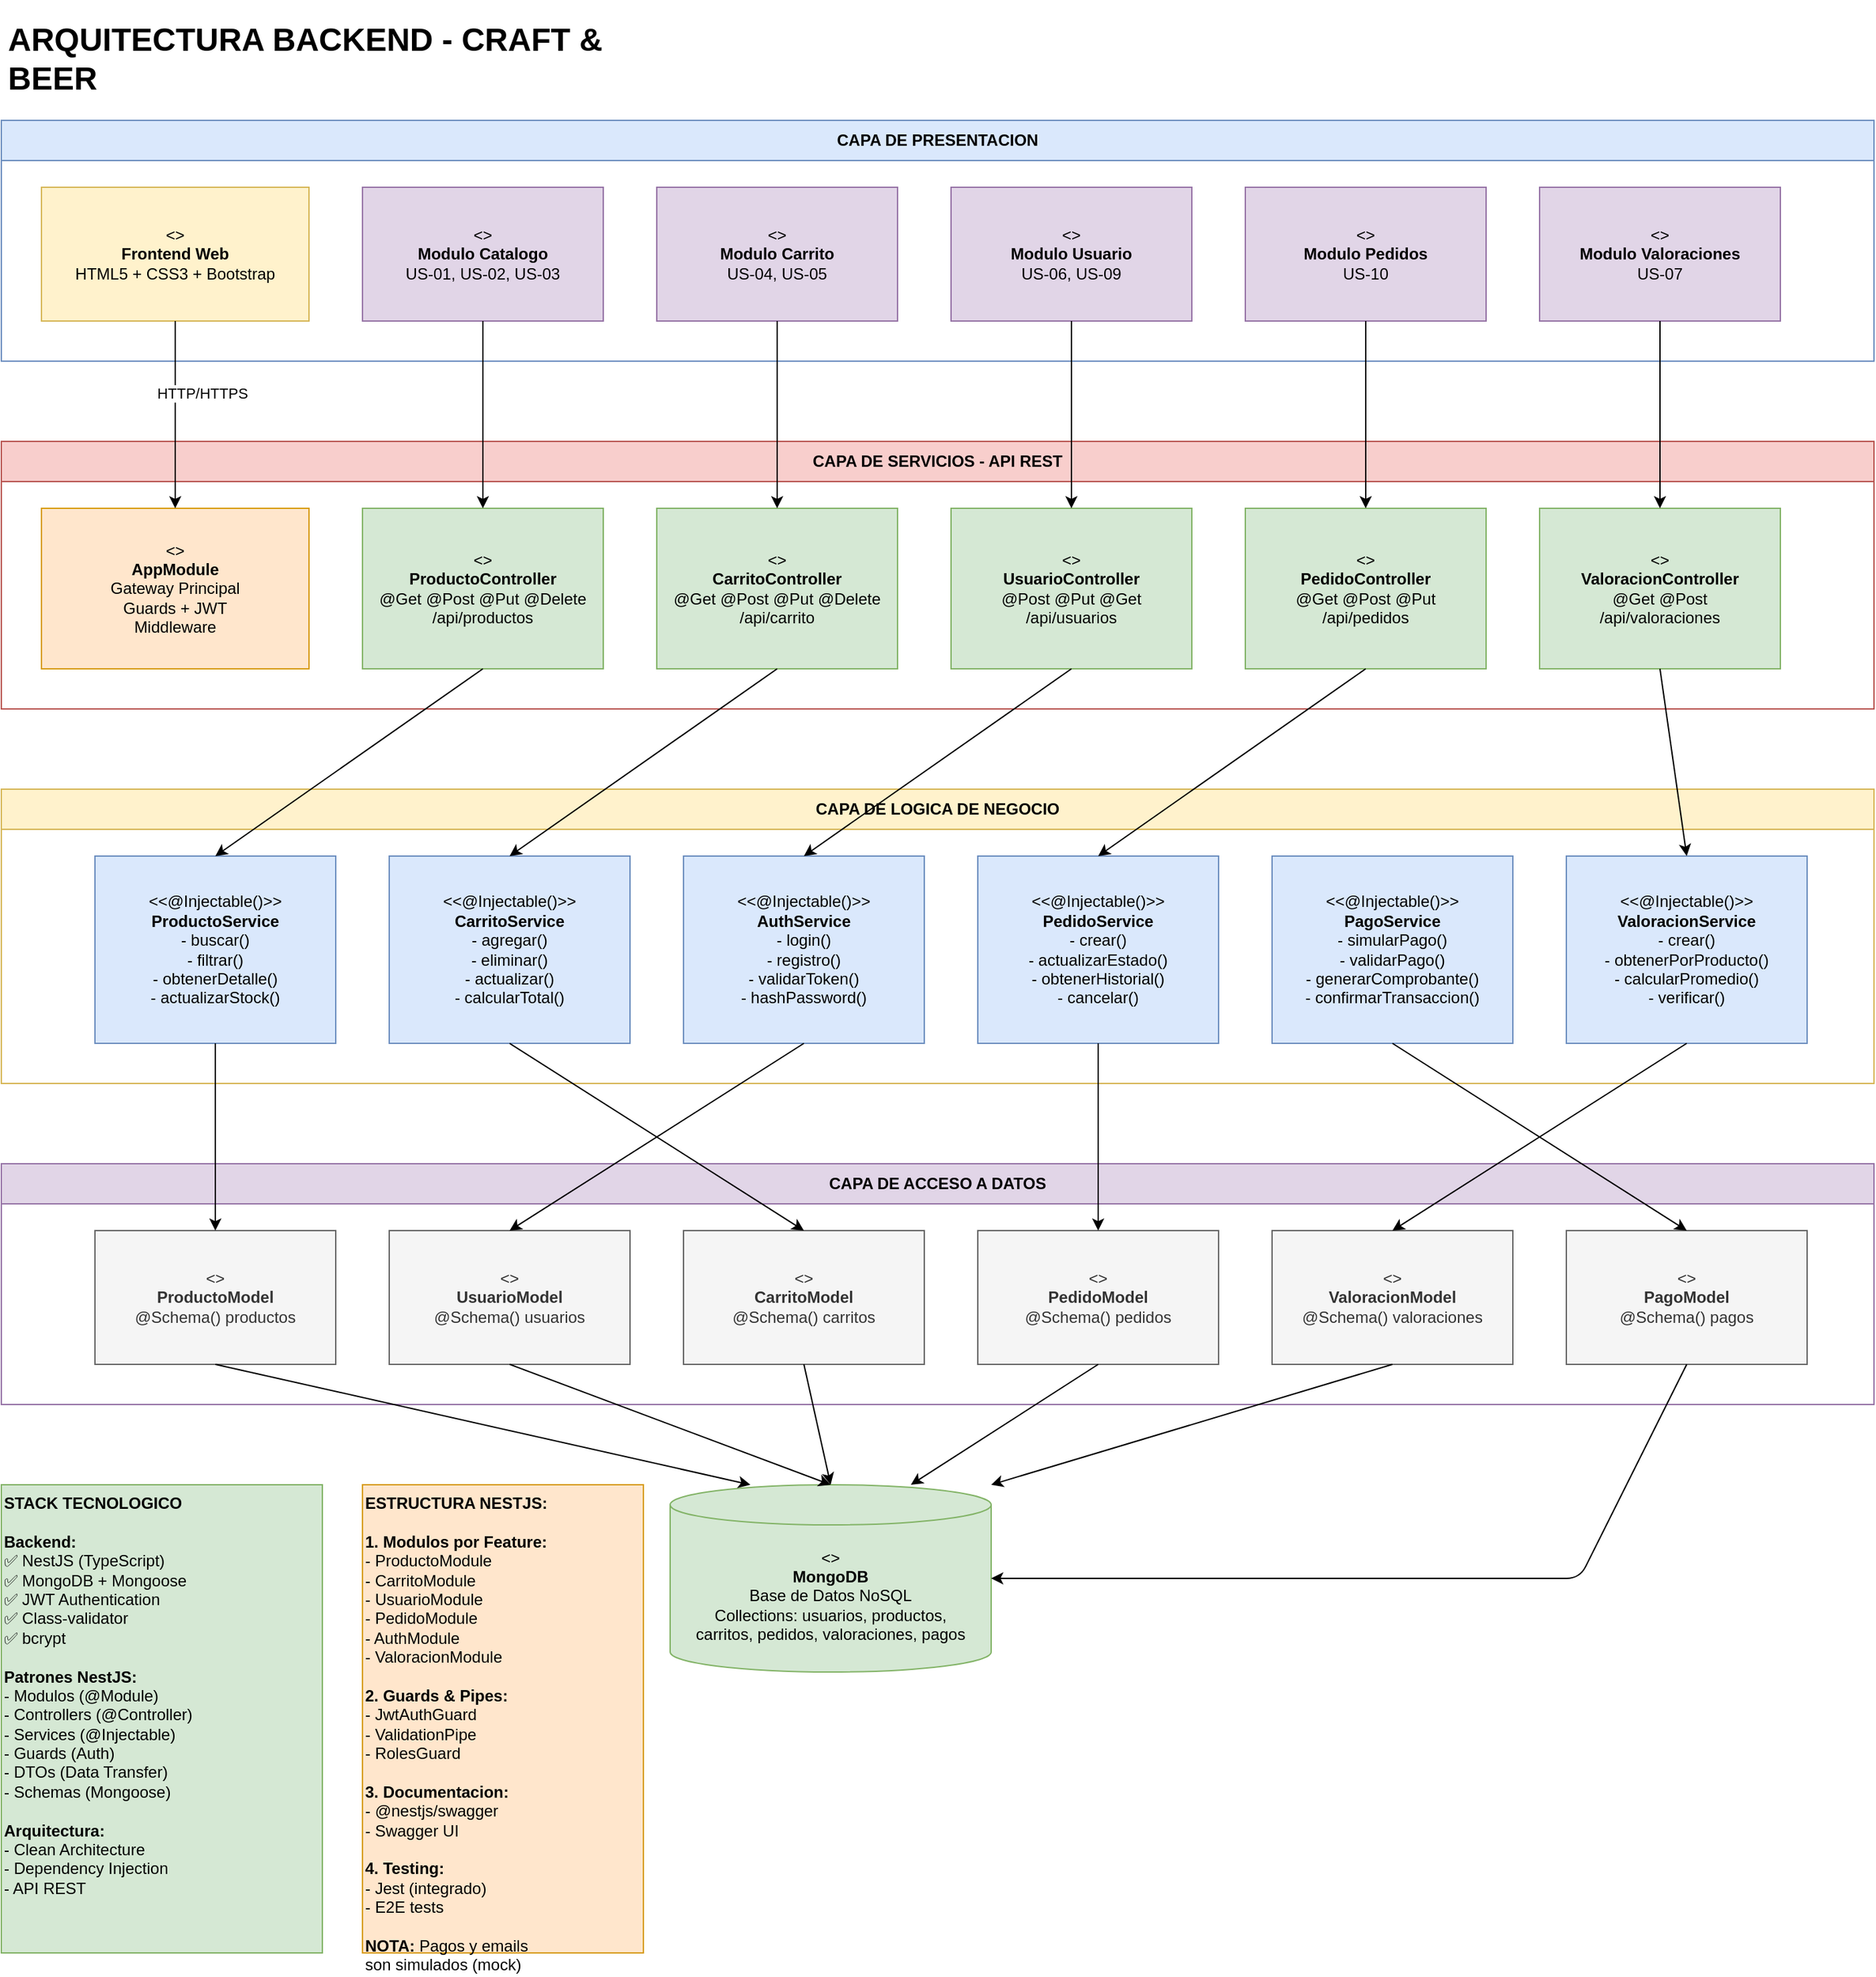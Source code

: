 <mxfile>
    <diagram id="ComponentDiagram" name="Diagrama Componentes Backend">
        <mxGraphModel dx="1422" dy="794" grid="1" gridSize="10" guides="1" tooltips="1" connect="1" arrows="1" fold="1" page="1" pageScale="1" pageWidth="1600" pageHeight="1400" math="0" shadow="0">
            <root>
                <mxCell id="0"/>
                <mxCell id="1" parent="0"/>
                
                <!-- TITULO -->
                <mxCell id="2" value="&lt;h1&gt;ARQUITECTURA BACKEND - CRAFT &amp;amp; BEER&lt;/h1&gt;&lt;p&gt;NestJS + TypeScript + MongoDB&lt;/p&gt;" style="text;html=1;strokeColor=none;fillColor=none;spacing=5;spacingTop=-20;whiteSpace=wrap;overflow=hidden;rounded=0;" vertex="1" parent="1">
                    <mxGeometry x="80" y="20" width="500" height="60" as="geometry"/>
                </mxCell>
                
                <!-- CAPA PRESENTACION -->
                <mxCell id="3" value="&lt;b&gt;CAPA DE PRESENTACION&lt;/b&gt;" style="swimlane;fontStyle=0;childLayout=stackLayout;horizontal=1;startSize=30;horizontalStack=0;resizeParent=1;resizeParentMax=0;resizeLast=0;collapsible=1;marginBottom=0;whiteSpace=wrap;html=1;fillColor=#dae8fc;strokeColor=#6c8ebf;" vertex="1" parent="1">
                    <mxGeometry x="80" y="100" width="1400" height="180" as="geometry"/>
                </mxCell>
                
                <!-- Frontend Component -->
                <mxCell id="4" value="&lt;&lt;component&gt;&gt;&lt;br&gt;&lt;b&gt;Frontend Web&lt;/b&gt;&lt;br&gt;HTML5 + CSS3 + Bootstrap" style="rounded=0;whiteSpace=wrap;html=1;fillColor=#fff2cc;strokeColor=#d6b656;" vertex="1" parent="3">
                    <mxGeometry x="30" y="50" width="200" height="100" as="geometry"/>
                </mxCell>
                
                <!-- Catalogo UI -->
                <mxCell id="5" value="&lt;&lt;component&gt;&gt;&lt;br&gt;&lt;b&gt;Modulo Catalogo&lt;/b&gt;&lt;br&gt;US-01, US-02, US-03" style="rounded=0;whiteSpace=wrap;html=1;fillColor=#e1d5e7;strokeColor=#9673a6;" vertex="1" parent="3">
                    <mxGeometry x="270" y="50" width="180" height="100" as="geometry"/>
                </mxCell>
                
                <!-- Carrito UI -->
                <mxCell id="6" value="&lt;&lt;component&gt;&gt;&lt;br&gt;&lt;b&gt;Modulo Carrito&lt;/b&gt;&lt;br&gt;US-04, US-05" style="rounded=0;whiteSpace=wrap;html=1;fillColor=#e1d5e7;strokeColor=#9673a6;" vertex="1" parent="3">
                    <mxGeometry x="490" y="50" width="180" height="100" as="geometry"/>
                </mxCell>
                
                <!-- Usuario UI -->
                <mxCell id="7" value="&lt;&lt;component&gt;&gt;&lt;br&gt;&lt;b&gt;Modulo Usuario&lt;/b&gt;&lt;br&gt;US-06, US-09" style="rounded=0;whiteSpace=wrap;html=1;fillColor=#e1d5e7;strokeColor=#9673a6;" vertex="1" parent="3">
                    <mxGeometry x="710" y="50" width="180" height="100" as="geometry"/>
                </mxCell>
                
                <!-- Pedidos UI -->
                <mxCell id="8" value="&lt;&lt;component&gt;&gt;&lt;br&gt;&lt;b&gt;Modulo Pedidos&lt;/b&gt;&lt;br&gt;US-10" style="rounded=0;whiteSpace=wrap;html=1;fillColor=#e1d5e7;strokeColor=#9673a6;" vertex="1" parent="3">
                    <mxGeometry x="930" y="50" width="180" height="100" as="geometry"/>
                </mxCell>
                
                <!-- Valoraciones UI -->
                <mxCell id="9" value="&lt;&lt;component&gt;&gt;&lt;br&gt;&lt;b&gt;Modulo Valoraciones&lt;/b&gt;&lt;br&gt;US-07" style="rounded=0;whiteSpace=wrap;html=1;fillColor=#e1d5e7;strokeColor=#9673a6;" vertex="1" parent="3">
                    <mxGeometry x="1150" y="50" width="180" height="100" as="geometry"/>
                </mxCell>
                
                <!-- CAPA API REST -->
                <mxCell id="10" value="&lt;b&gt;CAPA DE SERVICIOS - API REST&lt;/b&gt;" style="swimlane;fontStyle=0;childLayout=stackLayout;horizontal=1;startSize=30;horizontalStack=0;resizeParent=1;resizeParentMax=0;resizeLast=0;collapsible=1;marginBottom=0;whiteSpace=wrap;html=1;fillColor=#f8cecc;strokeColor=#b85450;" vertex="1" parent="1">
                    <mxGeometry x="80" y="340" width="1400" height="200" as="geometry"/>
                </mxCell>
                
                <!-- API Gateway -->
                <mxCell id="11" value="&lt;&lt;NestJS Module&gt;&gt;&lt;br&gt;&lt;b&gt;AppModule&lt;/b&gt;&lt;br&gt;Gateway Principal&lt;br&gt;Guards + JWT&lt;br&gt;Middleware" style="rounded=0;whiteSpace=wrap;html=1;fillColor=#ffe6cc;strokeColor=#d79b00;" vertex="1" parent="10">
                    <mxGeometry x="30" y="50" width="200" height="120" as="geometry"/>
                </mxCell>
                
                <!-- Controlador Productos -->
                <mxCell id="12" value="&lt;&lt;NestJS Controller&gt;&gt;&lt;br&gt;&lt;b&gt;ProductoController&lt;/b&gt;&lt;br&gt;@Get @Post @Put @Delete&lt;br&gt;/api/productos" style="rounded=0;whiteSpace=wrap;html=1;fillColor=#d5e8d4;strokeColor=#82b366;" vertex="1" parent="10">
                    <mxGeometry x="270" y="50" width="180" height="120" as="geometry"/>
                </mxCell>
                
                <!-- Controlador Carrito -->
                <mxCell id="13" value="&lt;&lt;NestJS Controller&gt;&gt;&lt;br&gt;&lt;b&gt;CarritoController&lt;/b&gt;&lt;br&gt;@Get @Post @Put @Delete&lt;br&gt;/api/carrito" style="rounded=0;whiteSpace=wrap;html=1;fillColor=#d5e8d4;strokeColor=#82b366;" vertex="1" parent="10">
                    <mxGeometry x="490" y="50" width="180" height="120" as="geometry"/>
                </mxCell>
                
                <!-- Controlador Usuario -->
                <mxCell id="14" value="&lt;&lt;NestJS Controller&gt;&gt;&lt;br&gt;&lt;b&gt;UsuarioController&lt;/b&gt;&lt;br&gt;@Post @Put @Get&lt;br&gt;/api/usuarios" style="rounded=0;whiteSpace=wrap;html=1;fillColor=#d5e8d4;strokeColor=#82b366;" vertex="1" parent="10">
                    <mxGeometry x="710" y="50" width="180" height="120" as="geometry"/>
                </mxCell>
                
                <!-- Controlador Pedidos -->
                <mxCell id="15" value="&lt;&lt;NestJS Controller&gt;&gt;&lt;br&gt;&lt;b&gt;PedidoController&lt;/b&gt;&lt;br&gt;@Get @Post @Put&lt;br&gt;/api/pedidos" style="rounded=0;whiteSpace=wrap;html=1;fillColor=#d5e8d4;strokeColor=#82b366;" vertex="1" parent="10">
                    <mxGeometry x="930" y="50" width="180" height="120" as="geometry"/>
                </mxCell>
                
                <!-- Controlador Valoraciones -->
                <mxCell id="16" value="&lt;&lt;NestJS Controller&gt;&gt;&lt;br&gt;&lt;b&gt;ValoracionController&lt;/b&gt;&lt;br&gt;@Get @Post&lt;br&gt;/api/valoraciones" style="rounded=0;whiteSpace=wrap;html=1;fillColor=#d5e8d4;strokeColor=#82b366;" vertex="1" parent="10">
                    <mxGeometry x="1150" y="50" width="180" height="120" as="geometry"/>
                </mxCell>
                
                <!-- CAPA LOGICA NEGOCIO -->
                <mxCell id="17" value="&lt;b&gt;CAPA DE LOGICA DE NEGOCIO&lt;/b&gt;" style="swimlane;fontStyle=0;childLayout=stackLayout;horizontal=1;startSize=30;horizontalStack=0;resizeParent=1;resizeParentMax=0;resizeLast=0;collapsible=1;marginBottom=0;whiteSpace=wrap;html=1;fillColor=#fff2cc;strokeColor=#d6b656;" vertex="1" parent="1">
                    <mxGeometry x="80" y="600" width="1400" height="220" as="geometry"/>
                </mxCell>
                
                <!-- Servicio Productos -->
                <mxCell id="18" value="&lt;&lt;@Injectable()&gt;&gt;&lt;br&gt;&lt;b&gt;ProductoService&lt;/b&gt;&lt;br&gt;- buscar()&lt;br&gt;- filtrar()&lt;br&gt;- obtenerDetalle()&lt;br&gt;- actualizarStock()" style="rounded=0;whiteSpace=wrap;html=1;fillColor=#dae8fc;strokeColor=#6c8ebf;" vertex="1" parent="17">
                    <mxGeometry x="70" y="50" width="180" height="140" as="geometry"/>
                </mxCell>
                
                <!-- Servicio Carrito -->
                <mxCell id="19" value="&lt;&lt;@Injectable()&gt;&gt;&lt;br&gt;&lt;b&gt;CarritoService&lt;/b&gt;&lt;br&gt;- agregar()&lt;br&gt;- eliminar()&lt;br&gt;- actualizar()&lt;br&gt;- calcularTotal()" style="rounded=0;whiteSpace=wrap;html=1;fillColor=#dae8fc;strokeColor=#6c8ebf;" vertex="1" parent="17">
                    <mxGeometry x="290" y="50" width="180" height="140" as="geometry"/>
                </mxCell>
                
                <!-- Servicio Autenticacion -->
                <mxCell id="20" value="&lt;&lt;@Injectable()&gt;&gt;&lt;br&gt;&lt;b&gt;AuthService&lt;/b&gt;&lt;br&gt;- login()&lt;br&gt;- registro()&lt;br&gt;- validarToken()&lt;br&gt;- hashPassword()" style="rounded=0;whiteSpace=wrap;html=1;fillColor=#dae8fc;strokeColor=#6c8ebf;" vertex="1" parent="17">
                    <mxGeometry x="510" y="50" width="180" height="140" as="geometry"/>
                </mxCell>
                
                <!-- Servicio Pedidos -->
                <mxCell id="21" value="&lt;&lt;@Injectable()&gt;&gt;&lt;br&gt;&lt;b&gt;PedidoService&lt;/b&gt;&lt;br&gt;- crear()&lt;br&gt;- actualizarEstado()&lt;br&gt;- obtenerHistorial()&lt;br&gt;- cancelar()" style="rounded=0;whiteSpace=wrap;html=1;fillColor=#dae8fc;strokeColor=#6c8ebf;" vertex="1" parent="17">
                    <mxGeometry x="730" y="50" width="180" height="140" as="geometry"/>
                </mxCell>
                
                <!-- Servicio Pago -->
                <mxCell id="22" value="&lt;&lt;@Injectable()&gt;&gt;&lt;br&gt;&lt;b&gt;PagoService&lt;/b&gt;&lt;br&gt;- simularPago()&lt;br&gt;- validarPago()&lt;br&gt;- generarComprobante()&lt;br&gt;- confirmarTransaccion()" style="rounded=0;whiteSpace=wrap;html=1;fillColor=#dae8fc;strokeColor=#6c8ebf;" vertex="1" parent="17">
                    <mxGeometry x="950" y="50" width="180" height="140" as="geometry"/>
                </mxCell>
                
                <!-- Servicio Valoraciones -->
                <mxCell id="23" value="&lt;&lt;@Injectable()&gt;&gt;&lt;br&gt;&lt;b&gt;ValoracionService&lt;/b&gt;&lt;br&gt;- crear()&lt;br&gt;- obtenerPorProducto()&lt;br&gt;- calcularPromedio()&lt;br&gt;- verificar()" style="rounded=0;whiteSpace=wrap;html=1;fillColor=#dae8fc;strokeColor=#6c8ebf;" vertex="1" parent="17">
                    <mxGeometry x="1170" y="50" width="180" height="140" as="geometry"/>
                </mxCell>
                
                <!-- CAPA ACCESO DATOS -->
                <mxCell id="24" value="&lt;b&gt;CAPA DE ACCESO A DATOS&lt;/b&gt;" style="swimlane;fontStyle=0;childLayout=stackLayout;horizontal=1;startSize=30;horizontalStack=0;resizeParent=1;resizeParentMax=0;resizeLast=0;collapsible=1;marginBottom=0;whiteSpace=wrap;html=1;fillColor=#e1d5e7;strokeColor=#9673a6;" vertex="1" parent="1">
                    <mxGeometry x="80" y="880" width="1400" height="180" as="geometry"/>
                </mxCell>
                
                <!-- Mongoose Model Productos -->
                <mxCell id="25" value="&lt;&lt;Mongoose Schema&gt;&gt;&lt;br&gt;&lt;b&gt;ProductoModel&lt;/b&gt;&lt;br&gt;@Schema() productos" style="rounded=0;whiteSpace=wrap;html=1;fillColor=#f5f5f5;strokeColor=#666666;fontColor=#333333;" vertex="1" parent="24">
                    <mxGeometry x="70" y="50" width="180" height="100" as="geometry"/>
                </mxCell>
                
                <!-- Mongoose Model Usuarios -->
                <mxCell id="26" value="&lt;&lt;Mongoose Schema&gt;&gt;&lt;br&gt;&lt;b&gt;UsuarioModel&lt;/b&gt;&lt;br&gt;@Schema() usuarios" style="rounded=0;whiteSpace=wrap;html=1;fillColor=#f5f5f5;strokeColor=#666666;fontColor=#333333;" vertex="1" parent="24">
                    <mxGeometry x="290" y="50" width="180" height="100" as="geometry"/>
                </mxCell>
                
                <!-- Mongoose Model Carrito -->
                <mxCell id="27" value="&lt;&lt;Mongoose Schema&gt;&gt;&lt;br&gt;&lt;b&gt;CarritoModel&lt;/b&gt;&lt;br&gt;@Schema() carritos" style="rounded=0;whiteSpace=wrap;html=1;fillColor=#f5f5f5;strokeColor=#666666;fontColor=#333333;" vertex="1" parent="24">
                    <mxGeometry x="510" y="50" width="180" height="100" as="geometry"/>
                </mxCell>
                
                <!-- Mongoose Model Pedidos -->
                <mxCell id="28" value="&lt;&lt;Mongoose Schema&gt;&gt;&lt;br&gt;&lt;b&gt;PedidoModel&lt;/b&gt;&lt;br&gt;@Schema() pedidos" style="rounded=0;whiteSpace=wrap;html=1;fillColor=#f5f5f5;strokeColor=#666666;fontColor=#333333;" vertex="1" parent="24">
                    <mxGeometry x="730" y="50" width="180" height="100" as="geometry"/>
                </mxCell>
                
                <!-- Mongoose Model Valoraciones -->
                <mxCell id="29" value="&lt;&lt;Mongoose Schema&gt;&gt;&lt;br&gt;&lt;b&gt;ValoracionModel&lt;/b&gt;&lt;br&gt;@Schema() valoraciones" style="rounded=0;whiteSpace=wrap;html=1;fillColor=#f5f5f5;strokeColor=#666666;fontColor=#333333;" vertex="1" parent="24">
                    <mxGeometry x="950" y="50" width="180" height="100" as="geometry"/>
                </mxCell>
                
                <!-- Mongoose Model Pago -->
                <mxCell id="30" value="&lt;&lt;Mongoose Schema&gt;&gt;&lt;br&gt;&lt;b&gt;PagoModel&lt;/b&gt;&lt;br&gt;@Schema() pagos" style="rounded=0;whiteSpace=wrap;html=1;fillColor=#f5f5f5;strokeColor=#666666;fontColor=#333333;" vertex="1" parent="24">
                    <mxGeometry x="1170" y="50" width="180" height="100" as="geometry"/>
                </mxCell>
                
                <!-- BASE DE DATOS -->
                <mxCell id="31" value="&lt;&lt;NoSQL Database&gt;&gt;&lt;br&gt;&lt;b&gt;MongoDB&lt;/b&gt;&lt;br&gt;Base de Datos NoSQL&lt;br&gt;Collections: usuarios, productos,&lt;br&gt;carritos, pedidos, valoraciones, pagos" style="shape=cylinder3;whiteSpace=wrap;html=1;boundedLbl=1;backgroundOutline=1;size=15;fillColor=#d5e8d4;strokeColor=#82b366;" vertex="1" parent="1">
                    <mxGeometry x="580" y="1120" width="240" height="140" as="geometry"/>
                </mxCell>
                

                
                <!-- CONEXIONES PRESENTACION -> API -->
                <mxCell id="36" value="" style="endArrow=classic;html=1;exitX=0.5;exitY=1;exitDx=0;exitDy=0;entryX=0.5;entryY=0;entryDx=0;entryDy=0;" edge="1" parent="1" source="4" target="11">
                    <mxGeometry width="50" height="50" relative="1" as="geometry">
                        <mxPoint x="700" y="500" as="sourcePoint"/>
                        <mxPoint x="750" y="450" as="targetPoint"/>
                    </mxGeometry>
                </mxCell>
                <mxCell id="37" value="HTTP/HTTPS" style="edgeLabel;html=1;align=center;verticalAlign=middle;resizable=0;points=[];" vertex="1" connectable="0" parent="36">
                    <mxGeometry x="-0.2" y="-2" relative="1" as="geometry">
                        <mxPoint x="22" y="-2" as="offset"/>
                    </mxGeometry>
                </mxCell>
                
                <mxCell id="38" value="" style="endArrow=classic;html=1;exitX=0.5;exitY=1;exitDx=0;exitDy=0;entryX=0.5;entryY=0;entryDx=0;entryDy=0;" edge="1" parent="1" source="5" target="12">
                    <mxGeometry width="50" height="50" relative="1" as="geometry">
                        <mxPoint x="700" y="500" as="sourcePoint"/>
                        <mxPoint x="750" y="450" as="targetPoint"/>
                    </mxGeometry>
                </mxCell>
                
                <mxCell id="39" value="" style="endArrow=classic;html=1;exitX=0.5;exitY=1;exitDx=0;exitDy=0;entryX=0.5;entryY=0;entryDx=0;entryDy=0;" edge="1" parent="1" source="6" target="13">
                    <mxGeometry width="50" height="50" relative="1" as="geometry">
                        <mxPoint x="700" y="500" as="sourcePoint"/>
                        <mxPoint x="750" y="450" as="targetPoint"/>
                    </mxGeometry>
                </mxCell>
                
                <mxCell id="40" value="" style="endArrow=classic;html=1;exitX=0.5;exitY=1;exitDx=0;exitDy=0;entryX=0.5;entryY=0;entryDx=0;entryDy=0;" edge="1" parent="1" source="7" target="14">
                    <mxGeometry width="50" height="50" relative="1" as="geometry">
                        <mxPoint x="700" y="500" as="sourcePoint"/>
                        <mxPoint x="750" y="450" as="targetPoint"/>
                    </mxGeometry>
                </mxCell>
                
                <mxCell id="41" value="" style="endArrow=classic;html=1;exitX=0.5;exitY=1;exitDx=0;exitDy=0;entryX=0.5;entryY=0;entryDx=0;entryDy=0;" edge="1" parent="1" source="8" target="15">
                    <mxGeometry width="50" height="50" relative="1" as="geometry">
                        <mxPoint x="700" y="500" as="sourcePoint"/>
                        <mxPoint x="750" y="450" as="targetPoint"/>
                    </mxGeometry>
                </mxCell>
                
                <mxCell id="42" value="" style="endArrow=classic;html=1;exitX=0.5;exitY=1;exitDx=0;exitDy=0;entryX=0.5;entryY=0;entryDx=0;entryDy=0;" edge="1" parent="1" source="9" target="16">
                    <mxGeometry width="50" height="50" relative="1" as="geometry">
                        <mxPoint x="700" y="500" as="sourcePoint"/>
                        <mxPoint x="750" y="450" as="targetPoint"/>
                    </mxGeometry>
                </mxCell>
                
                <!-- CONEXIONES API -> SERVICIOS -->
                <mxCell id="43" value="" style="endArrow=classic;html=1;exitX=0.5;exitY=1;exitDx=0;exitDy=0;entryX=0.5;entryY=0;entryDx=0;entryDy=0;" edge="1" parent="1" source="12" target="18">
                    <mxGeometry width="50" height="50" relative="1" as="geometry">
                        <mxPoint x="700" y="700" as="sourcePoint"/>
                        <mxPoint x="750" y="650" as="targetPoint"/>
                    </mxGeometry>
                </mxCell>
                
                <mxCell id="44" value="" style="endArrow=classic;html=1;exitX=0.5;exitY=1;exitDx=0;exitDy=0;entryX=0.5;entryY=0;entryDx=0;entryDy=0;" edge="1" parent="1" source="13" target="19">
                    <mxGeometry width="50" height="50" relative="1" as="geometry">
                        <mxPoint x="700" y="700" as="sourcePoint"/>
                        <mxPoint x="750" y="650" as="targetPoint"/>
                    </mxGeometry>
                </mxCell>
                
                <mxCell id="45" value="" style="endArrow=classic;html=1;exitX=0.5;exitY=1;exitDx=0;exitDy=0;entryX=0.5;entryY=0;entryDx=0;entryDy=0;" edge="1" parent="1" source="14" target="20">
                    <mxGeometry width="50" height="50" relative="1" as="geometry">
                        <mxPoint x="700" y="700" as="sourcePoint"/>
                        <mxPoint x="750" y="650" as="targetPoint"/>
                    </mxGeometry>
                </mxCell>
                
                <mxCell id="46" value="" style="endArrow=classic;html=1;exitX=0.5;exitY=1;exitDx=0;exitDy=0;entryX=0.5;entryY=0;entryDx=0;entryDy=0;" edge="1" parent="1" source="15" target="21">
                    <mxGeometry width="50" height="50" relative="1" as="geometry">
                        <mxPoint x="700" y="700" as="sourcePoint"/>
                        <mxPoint x="750" y="650" as="targetPoint"/>
                    </mxGeometry>
                </mxCell>
                
                <mxCell id="47" value="" style="endArrow=classic;html=1;exitX=0.5;exitY=1;exitDx=0;exitDy=0;entryX=0.5;entryY=0;entryDx=0;entryDy=0;" edge="1" parent="1" source="16" target="23">
                    <mxGeometry width="50" height="50" relative="1" as="geometry">
                        <mxPoint x="700" y="700" as="sourcePoint"/>
                        <mxPoint x="750" y="650" as="targetPoint"/>
                    </mxGeometry>
                </mxCell>
                
                <!-- CONEXIONES SERVICIOS -> REPOSITORIES -->
                <mxCell id="48" value="" style="endArrow=classic;html=1;exitX=0.5;exitY=1;exitDx=0;exitDy=0;entryX=0.5;entryY=0;entryDx=0;entryDy=0;" edge="1" parent="1" source="18" target="25">
                    <mxGeometry width="50" height="50" relative="1" as="geometry">
                        <mxPoint x="700" y="900" as="sourcePoint"/>
                        <mxPoint x="750" y="850" as="targetPoint"/>
                    </mxGeometry>
                </mxCell>
                
                <mxCell id="49" value="" style="endArrow=classic;html=1;exitX=0.5;exitY=1;exitDx=0;exitDy=0;entryX=0.5;entryY=0;entryDx=0;entryDy=0;" edge="1" parent="1" source="19" target="27">
                    <mxGeometry width="50" height="50" relative="1" as="geometry">
                        <mxPoint x="700" y="900" as="sourcePoint"/>
                        <mxPoint x="750" y="850" as="targetPoint"/>
                    </mxGeometry>
                </mxCell>
                
                <mxCell id="50" value="" style="endArrow=classic;html=1;exitX=0.5;exitY=1;exitDx=0;exitDy=0;entryX=0.5;entryY=0;entryDx=0;entryDy=0;" edge="1" parent="1" source="20" target="26">
                    <mxGeometry width="50" height="50" relative="1" as="geometry">
                        <mxPoint x="700" y="900" as="sourcePoint"/>
                        <mxPoint x="750" y="850" as="targetPoint"/>
                    </mxGeometry>
                </mxCell>
                
                <mxCell id="51" value="" style="endArrow=classic;html=1;exitX=0.5;exitY=1;exitDx=0;exitDy=0;entryX=0.5;entryY=0;entryDx=0;entryDy=0;" edge="1" parent="1" source="21" target="28">
                    <mxGeometry width="50" height="50" relative="1" as="geometry">
                        <mxPoint x="700" y="900" as="sourcePoint"/>
                        <mxPoint x="750" y="850" as="targetPoint"/>
                    </mxGeometry>
                </mxCell>
                
                <mxCell id="52" value="" style="endArrow=classic;html=1;exitX=0.5;exitY=1;exitDx=0;exitDy=0;entryX=0.5;entryY=0;entryDx=0;entryDy=0;" edge="1" parent="1" source="22" target="30">
                    <mxGeometry width="50" height="50" relative="1" as="geometry">
                        <mxPoint x="700" y="900" as="sourcePoint"/>
                        <mxPoint x="750" y="850" as="targetPoint"/>
                    </mxGeometry>
                </mxCell>
                
                <mxCell id="53" value="" style="endArrow=classic;html=1;exitX=0.5;exitY=1;exitDx=0;exitDy=0;entryX=0.5;entryY=0;entryDx=0;entryDy=0;" edge="1" parent="1" source="23" target="29">
                    <mxGeometry width="50" height="50" relative="1" as="geometry">
                        <mxPoint x="700" y="900" as="sourcePoint"/>
                        <mxPoint x="750" y="850" as="targetPoint"/>
                    </mxGeometry>
                </mxCell>
                
                <!-- CONEXIONES REPOSITORIES -> BD -->
                <mxCell id="54" value="" style="endArrow=classic;html=1;exitX=0.5;exitY=1;exitDx=0;exitDy=0;entryX=0.25;entryY=0;entryDx=0;entryDy=0;entryPerimeter=0;" edge="1" parent="1" source="25" target="31">
                    <mxGeometry width="50" height="50" relative="1" as="geometry">
                        <mxPoint x="500" y="1100" as="sourcePoint"/>
                        <mxPoint x="550" y="1050" as="targetPoint"/>
                    </mxGeometry>
                </mxCell>
                
                <mxCell id="55" value="" style="endArrow=classic;html=1;exitX=0.5;exitY=1;exitDx=0;exitDy=0;entryX=0.5;entryY=0;entryDx=0;entryDy=0;entryPerimeter=0;" edge="1" parent="1" source="26" target="31">
                    <mxGeometry width="50" height="50" relative="1" as="geometry">
                        <mxPoint x="500" y="1100" as="sourcePoint"/>
                        <mxPoint x="550" y="1050" as="targetPoint"/>
                    </mxGeometry>
                </mxCell>
                
                <mxCell id="56" value="" style="endArrow=classic;html=1;exitX=0.5;exitY=1;exitDx=0;exitDy=0;entryX=0.5;entryY=0;entryDx=0;entryDy=0;entryPerimeter=0;" edge="1" parent="1" source="27" target="31">
                    <mxGeometry width="50" height="50" relative="1" as="geometry">
                        <mxPoint x="500" y="1100" as="sourcePoint"/>
                        <mxPoint x="550" y="1050" as="targetPoint"/>
                    </mxGeometry>
                </mxCell>
                
                <mxCell id="57" value="" style="endArrow=classic;html=1;exitX=0.5;exitY=1;exitDx=0;exitDy=0;entryX=0.75;entryY=0;entryDx=0;entryDy=0;entryPerimeter=0;" edge="1" parent="1" source="28" target="31">
                    <mxGeometry width="50" height="50" relative="1" as="geometry">
                        <mxPoint x="500" y="1100" as="sourcePoint"/>
                        <mxPoint x="550" y="1050" as="targetPoint"/>
                    </mxGeometry>
                </mxCell>
                
                <mxCell id="58" value="" style="endArrow=classic;html=1;exitX=0.5;exitY=1;exitDx=0;exitDy=0;entryX=1;entryY=0;entryDx=0;entryDy=0;entryPerimeter=0;" edge="1" parent="1" source="29" target="31">
                    <mxGeometry width="50" height="50" relative="1" as="geometry">
                        <mxPoint x="500" y="1100" as="sourcePoint"/>
                        <mxPoint x="550" y="1050" as="targetPoint"/>
                    </mxGeometry>
                </mxCell>
                
                <mxCell id="59" value="" style="endArrow=classic;html=1;exitX=0.5;exitY=1;exitDx=0;exitDy=0;entryX=1;entryY=0.5;entryDx=0;entryDy=0;entryPerimeter=0;" edge="1" parent="1" source="30" target="31">
                    <mxGeometry width="50" height="50" relative="1" as="geometry">
                        <mxPoint x="500" y="1100" as="sourcePoint"/>
                        <mxPoint x="550" y="1050" as="targetPoint"/>
                        <Array as="points">
                            <mxPoint x="1260" y="1190"/>
                        </Array>
                    </mxGeometry>
                </mxCell>
                

                
                <!-- LEYENDA -->
                <mxCell id="66" value="&lt;b&gt;STACK TECNOLOGICO&lt;/b&gt;&lt;br&gt;&lt;br&gt;&lt;b&gt;Backend:&lt;/b&gt;&lt;br&gt;✅ NestJS (TypeScript)&lt;br&gt;✅ MongoDB + Mongoose&lt;br&gt;✅ JWT Authentication&lt;br&gt;✅ Class-validator&lt;br&gt;✅ bcrypt&lt;br&gt;&lt;br&gt;&lt;b&gt;Patrones NestJS:&lt;/b&gt;&lt;br&gt;- Modulos (@Module)&lt;br&gt;- Controllers (@Controller)&lt;br&gt;- Services (@Injectable)&lt;br&gt;- Guards (Auth)&lt;br&gt;- DTOs (Data Transfer)&lt;br&gt;- Schemas (Mongoose)&lt;br&gt;&lt;br&gt;&lt;b&gt;Arquitectura:&lt;/b&gt;&lt;br&gt;- Clean Architecture&lt;br&gt;- Dependency Injection&lt;br&gt;- API REST" style="text;html=1;strokeColor=#82b366;fillColor=#d5e8d4;align=left;verticalAlign=top;whiteSpace=wrap;rounded=0;" vertex="1" parent="1">
                    <mxGeometry x="80" y="1120" width="240" height="350" as="geometry"/>
                </mxCell>
                
                <!-- NOTA ADICIONAL -->
                <mxCell id="67" value="&lt;b&gt;ESTRUCTURA NESTJS:&lt;/b&gt;&lt;br&gt;&lt;br&gt;&lt;b&gt;1. Modulos por Feature:&lt;/b&gt;&lt;br&gt;   - ProductoModule&lt;br&gt;   - CarritoModule&lt;br&gt;   - UsuarioModule&lt;br&gt;   - PedidoModule&lt;br&gt;   - AuthModule&lt;br&gt;   - ValoracionModule&lt;br&gt;&lt;br&gt;&lt;b&gt;2. Guards &amp;amp; Pipes:&lt;/b&gt;&lt;br&gt;   - JwtAuthGuard&lt;br&gt;   - ValidationPipe&lt;br&gt;   - RolesGuard&lt;br&gt;&lt;br&gt;&lt;b&gt;3. Documentacion:&lt;/b&gt;&lt;br&gt;   - @nestjs/swagger&lt;br&gt;   - Swagger UI&lt;br&gt;&lt;br&gt;&lt;b&gt;4. Testing:&lt;/b&gt;&lt;br&gt;   - Jest (integrado)&lt;br&gt;   - E2E tests&lt;br&gt;&lt;br&gt;&lt;b&gt;NOTA:&lt;/b&gt; Pagos y emails&lt;br&gt;son simulados (mock)" style="text;html=1;strokeColor=#d79b00;fillColor=#ffe6cc;align=left;verticalAlign=top;whiteSpace=wrap;rounded=0;" vertex="1" parent="1">
                    <mxGeometry x="350" y="1120" width="210" height="350" as="geometry"/>
                </mxCell>
                
            </root>
        </mxGraphModel>
    </diagram>
</mxfile>
